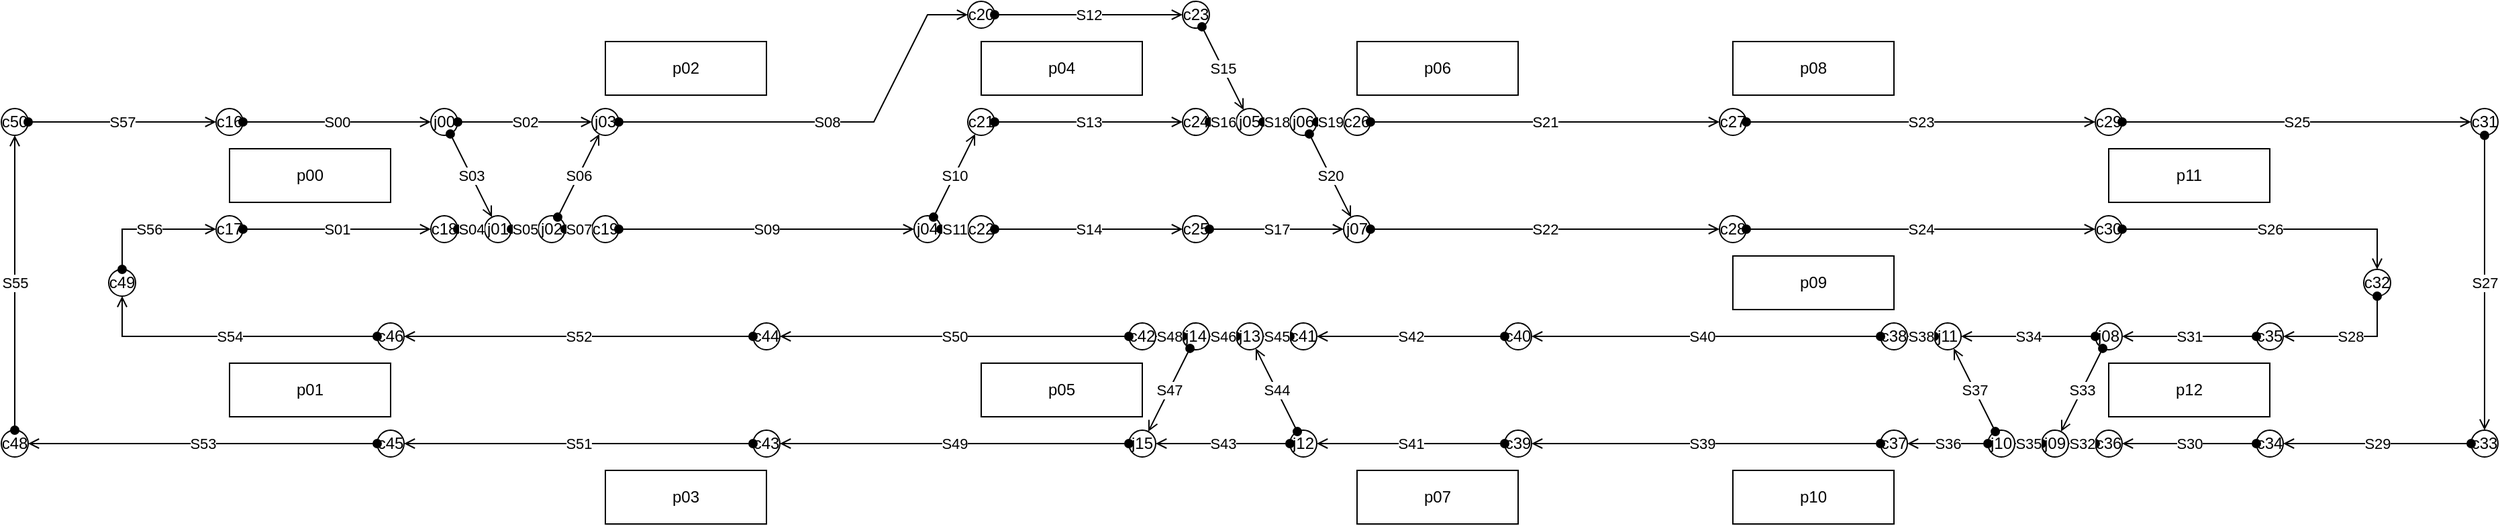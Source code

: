 <mxfile compressed="false" version="20.8.16" type="device">
  <diagram name="v3" id="9n7vPRytGBd8-qQ8bjde">
    <mxGraphModel dx="992" dy="543" grid="1" gridSize="10" guides="1" tooltips="1" connect="1" arrows="1" fold="1" page="1" pageScale="1" pageWidth="827" pageHeight="1169" math="0" shadow="0">
      <root>
        <mxCell id="AcLKcFcPObNCE5Jz1mWQ-0" />
        <mxCell id="AcLKcFcPObNCE5Jz1mWQ-1" parent="AcLKcFcPObNCE5Jz1mWQ-0" />
        <object label="%id%" placeholders="1" type="platform" id="p00">
          <mxCell style="rounded=0;whiteSpace=wrap;html=1;" parent="AcLKcFcPObNCE5Jz1mWQ-1" vertex="1">
            <mxGeometry x="240" y="260" width="120" height="40" as="geometry" />
          </mxCell>
        </object>
        <object label="%id%" placeholders="1" type="platform" id="p01">
          <mxCell style="rounded=0;whiteSpace=wrap;html=1;" parent="AcLKcFcPObNCE5Jz1mWQ-1" vertex="1">
            <mxGeometry x="240" y="420" width="120" height="40" as="geometry" />
          </mxCell>
        </object>
        <object label="%id%" placeholders="1" type="platform" id="p02">
          <mxCell style="rounded=0;whiteSpace=wrap;html=1;" parent="AcLKcFcPObNCE5Jz1mWQ-1" vertex="1">
            <mxGeometry x="520" y="180" width="120" height="40" as="geometry" />
          </mxCell>
        </object>
        <object label="%id%" placeholders="1" type="platform" id="p04">
          <mxCell style="rounded=0;whiteSpace=wrap;html=1;" parent="AcLKcFcPObNCE5Jz1mWQ-1" vertex="1">
            <mxGeometry x="800" y="180" width="120" height="40" as="geometry" />
          </mxCell>
        </object>
        <object label="%id%" placeholders="1" type="platform" id="p06">
          <mxCell style="rounded=0;whiteSpace=wrap;html=1;" parent="AcLKcFcPObNCE5Jz1mWQ-1" vertex="1">
            <mxGeometry x="1080" y="180" width="120" height="40" as="geometry" />
          </mxCell>
        </object>
        <object label="%id%" placeholders="1" type="platform" id="p08">
          <mxCell style="rounded=0;whiteSpace=wrap;html=1;" parent="AcLKcFcPObNCE5Jz1mWQ-1" vertex="1">
            <mxGeometry x="1360" y="180" width="120" height="40" as="geometry" />
          </mxCell>
        </object>
        <object label="%id%" placeholders="1" type="platform" id="p11">
          <mxCell style="rounded=0;whiteSpace=wrap;html=1;" parent="AcLKcFcPObNCE5Jz1mWQ-1" vertex="1">
            <mxGeometry x="1640" y="260" width="120" height="40" as="geometry" />
          </mxCell>
        </object>
        <object label="%id%" placeholders="1" type="platform" id="p12">
          <mxCell style="rounded=0;whiteSpace=wrap;html=1;" parent="AcLKcFcPObNCE5Jz1mWQ-1" vertex="1">
            <mxGeometry x="1640" y="420" width="120" height="40" as="geometry" />
          </mxCell>
        </object>
        <object label="%id%" placeholders="1" type="platform" id="p09">
          <mxCell style="rounded=0;whiteSpace=wrap;html=1;" parent="AcLKcFcPObNCE5Jz1mWQ-1" vertex="1">
            <mxGeometry x="1360" y="340" width="120" height="40" as="geometry" />
          </mxCell>
        </object>
        <object label="%id%" placeholders="1" type="platform" id="p10">
          <mxCell style="rounded=0;whiteSpace=wrap;html=1;" parent="AcLKcFcPObNCE5Jz1mWQ-1" vertex="1">
            <mxGeometry x="1360" y="500" width="120" height="40" as="geometry" />
          </mxCell>
        </object>
        <object label="%id%" placeholders="1" type="platform" id="p07">
          <mxCell style="rounded=0;whiteSpace=wrap;html=1;" parent="AcLKcFcPObNCE5Jz1mWQ-1" vertex="1">
            <mxGeometry x="1080" y="500" width="120" height="40" as="geometry" />
          </mxCell>
        </object>
        <object label="%id%" placeholders="1" type="platform" id="p03">
          <mxCell style="rounded=0;whiteSpace=wrap;html=1;" parent="AcLKcFcPObNCE5Jz1mWQ-1" vertex="1">
            <mxGeometry x="520" y="500" width="120" height="40" as="geometry" />
          </mxCell>
        </object>
        <object label="%id%" placeholders="1" type="platform" id="p05">
          <mxCell style="rounded=0;whiteSpace=wrap;html=1;" parent="AcLKcFcPObNCE5Jz1mWQ-1" vertex="1">
            <mxGeometry x="800" y="420" width="120" height="40" as="geometry" />
          </mxCell>
        </object>
        <object label="%id%" placeholders="1" type="junction" id="j00">
          <mxCell style="ellipse;whiteSpace=wrap;html=1;aspect=fixed;perimeter=ellipsePerimeter;" parent="AcLKcFcPObNCE5Jz1mWQ-1" vertex="1">
            <mxGeometry x="390" y="230" width="20" height="20" as="geometry" />
          </mxCell>
        </object>
        <object label="%id%" placeholders="1" type="junction" id="j01">
          <mxCell style="ellipse;whiteSpace=wrap;html=1;aspect=fixed;" parent="AcLKcFcPObNCE5Jz1mWQ-1" vertex="1">
            <mxGeometry x="430" y="310" width="20" height="20" as="geometry" />
          </mxCell>
        </object>
        <object label="%id%" placeholders="1" type="junction" id="j02">
          <mxCell style="ellipse;whiteSpace=wrap;html=1;aspect=fixed;" parent="AcLKcFcPObNCE5Jz1mWQ-1" vertex="1">
            <mxGeometry x="470" y="310" width="20" height="20" as="geometry" />
          </mxCell>
        </object>
        <object label="%id%" placeholders="1" type="junction" id="j03">
          <mxCell style="ellipse;whiteSpace=wrap;html=1;aspect=fixed;" parent="AcLKcFcPObNCE5Jz1mWQ-1" vertex="1">
            <mxGeometry x="510" y="230" width="20" height="20" as="geometry" />
          </mxCell>
        </object>
        <object label="%id%" placeholders="1" type="junction" id="j14">
          <mxCell style="ellipse;whiteSpace=wrap;html=1;aspect=fixed;" parent="AcLKcFcPObNCE5Jz1mWQ-1" vertex="1">
            <mxGeometry x="950" y="390" width="20" height="20" as="geometry" />
          </mxCell>
        </object>
        <object label="%id%" placeholders="1" type="junction" id="j13">
          <mxCell style="ellipse;whiteSpace=wrap;html=1;aspect=fixed;" parent="AcLKcFcPObNCE5Jz1mWQ-1" vertex="1">
            <mxGeometry x="990" y="390" width="20" height="20" as="geometry" />
          </mxCell>
        </object>
        <object label="%id%" placeholders="1" type="junction" id="j15">
          <mxCell style="ellipse;whiteSpace=wrap;html=1;aspect=fixed;" parent="AcLKcFcPObNCE5Jz1mWQ-1" vertex="1">
            <mxGeometry x="910" y="470" width="20" height="20" as="geometry" />
          </mxCell>
        </object>
        <object label="%id%" placeholders="1" type="junction" id="j12">
          <mxCell style="ellipse;whiteSpace=wrap;html=1;aspect=fixed;" parent="AcLKcFcPObNCE5Jz1mWQ-1" vertex="1">
            <mxGeometry x="1030" y="470" width="20" height="20" as="geometry" />
          </mxCell>
        </object>
        <object label="%id%" placeholders="1" type="junction" id="j04">
          <mxCell style="ellipse;whiteSpace=wrap;html=1;aspect=fixed;" parent="AcLKcFcPObNCE5Jz1mWQ-1" vertex="1">
            <mxGeometry x="750" y="310" width="20" height="20" as="geometry" />
          </mxCell>
        </object>
        <object label="%id%" placeholders="1" type="junction" id="j05">
          <mxCell style="ellipse;whiteSpace=wrap;html=1;aspect=fixed;" parent="AcLKcFcPObNCE5Jz1mWQ-1" vertex="1">
            <mxGeometry x="990" y="230" width="20" height="20" as="geometry" />
          </mxCell>
        </object>
        <object label="%id%" placeholders="1" type="junction" id="j06">
          <mxCell style="ellipse;whiteSpace=wrap;html=1;aspect=fixed;" parent="AcLKcFcPObNCE5Jz1mWQ-1" vertex="1">
            <mxGeometry x="1030" y="230" width="20" height="20" as="geometry" />
          </mxCell>
        </object>
        <object label="%id%" placeholders="1" type="junction" id="j07">
          <mxCell style="ellipse;whiteSpace=wrap;html=1;aspect=fixed;" parent="AcLKcFcPObNCE5Jz1mWQ-1" vertex="1">
            <mxGeometry x="1070" y="310" width="20" height="20" as="geometry" />
          </mxCell>
        </object>
        <object label="%id%" placeholders="1" type="junction" id="j11">
          <mxCell style="ellipse;whiteSpace=wrap;html=1;aspect=fixed;" parent="AcLKcFcPObNCE5Jz1mWQ-1" vertex="1">
            <mxGeometry x="1510" y="390" width="20" height="20" as="geometry" />
          </mxCell>
        </object>
        <object label="%id%" placeholders="1" type="junction" id="j10">
          <mxCell style="ellipse;whiteSpace=wrap;html=1;aspect=fixed;" parent="AcLKcFcPObNCE5Jz1mWQ-1" vertex="1">
            <mxGeometry x="1550" y="470" width="20" height="20" as="geometry" />
          </mxCell>
        </object>
        <object label="%id%" placeholders="1" type="junction" id="j09">
          <mxCell style="ellipse;whiteSpace=wrap;html=1;aspect=fixed;" parent="AcLKcFcPObNCE5Jz1mWQ-1" vertex="1">
            <mxGeometry x="1590" y="470" width="20" height="20" as="geometry" />
          </mxCell>
        </object>
        <object label="%id%" placeholders="1" type="junction" id="j08">
          <mxCell style="ellipse;whiteSpace=wrap;html=1;aspect=fixed;" parent="AcLKcFcPObNCE5Jz1mWQ-1" vertex="1">
            <mxGeometry x="1630" y="390" width="20" height="20" as="geometry" />
          </mxCell>
        </object>
        <object label="%id%" placeholders="1" type="junction" id="c17">
          <mxCell style="ellipse;whiteSpace=wrap;html=1;aspect=fixed;perimeter=ellipsePerimeter;" vertex="1" parent="AcLKcFcPObNCE5Jz1mWQ-1">
            <mxGeometry x="230" y="310" width="20" height="20" as="geometry" />
          </mxCell>
        </object>
        <object label="%id%" placeholders="1" type="junction" id="c16">
          <mxCell style="ellipse;whiteSpace=wrap;html=1;aspect=fixed;perimeter=ellipsePerimeter;" vertex="1" parent="AcLKcFcPObNCE5Jz1mWQ-1">
            <mxGeometry x="230" y="230" width="20" height="20" as="geometry" />
          </mxCell>
        </object>
        <object label="%id%" placeholders="1" type="junction" id="c46">
          <mxCell style="ellipse;whiteSpace=wrap;html=1;aspect=fixed;perimeter=ellipsePerimeter;" vertex="1" parent="AcLKcFcPObNCE5Jz1mWQ-1">
            <mxGeometry x="350" y="390" width="20" height="20" as="geometry" />
          </mxCell>
        </object>
        <object label="%id%" placeholders="1" type="junction" id="c45">
          <mxCell style="ellipse;whiteSpace=wrap;html=1;aspect=fixed;perimeter=ellipsePerimeter;" vertex="1" parent="AcLKcFcPObNCE5Jz1mWQ-1">
            <mxGeometry x="350" y="470" width="20" height="20" as="geometry" />
          </mxCell>
        </object>
        <object label="%id%" placeholders="1" type="junction" id="c43">
          <mxCell style="ellipse;whiteSpace=wrap;html=1;aspect=fixed;perimeter=ellipsePerimeter;" vertex="1" parent="AcLKcFcPObNCE5Jz1mWQ-1">
            <mxGeometry x="630" y="470" width="20" height="20" as="geometry" />
          </mxCell>
        </object>
        <object label="%id%" placeholders="1" type="junction" id="c44">
          <mxCell style="ellipse;whiteSpace=wrap;html=1;aspect=fixed;perimeter=ellipsePerimeter;" vertex="1" parent="AcLKcFcPObNCE5Jz1mWQ-1">
            <mxGeometry x="630" y="390" width="20" height="20" as="geometry" />
          </mxCell>
        </object>
        <object label="%id%" placeholders="1" type="junction" id="c42">
          <mxCell style="ellipse;whiteSpace=wrap;html=1;aspect=fixed;perimeter=ellipsePerimeter;" vertex="1" parent="AcLKcFcPObNCE5Jz1mWQ-1">
            <mxGeometry x="910" y="390" width="20" height="20" as="geometry" />
          </mxCell>
        </object>
        <object label="%id%" placeholders="1" type="junction" id="c39">
          <mxCell style="ellipse;whiteSpace=wrap;html=1;aspect=fixed;perimeter=ellipsePerimeter;" vertex="1" parent="AcLKcFcPObNCE5Jz1mWQ-1">
            <mxGeometry x="1190" y="470" width="20" height="20" as="geometry" />
          </mxCell>
        </object>
        <object label="%id%" placeholders="1" type="junction" id="c40">
          <mxCell style="ellipse;whiteSpace=wrap;html=1;aspect=fixed;perimeter=ellipsePerimeter;" vertex="1" parent="AcLKcFcPObNCE5Jz1mWQ-1">
            <mxGeometry x="1190" y="390" width="20" height="20" as="geometry" />
          </mxCell>
        </object>
        <object label="%id%" placeholders="1" type="junction" id="c27">
          <mxCell style="ellipse;whiteSpace=wrap;html=1;aspect=fixed;perimeter=ellipsePerimeter;" vertex="1" parent="AcLKcFcPObNCE5Jz1mWQ-1">
            <mxGeometry x="1350" y="230" width="20" height="20" as="geometry" />
          </mxCell>
        </object>
        <object label="%id%" placeholders="1" type="junction" id="c28">
          <mxCell style="ellipse;whiteSpace=wrap;html=1;aspect=fixed;perimeter=ellipsePerimeter;" vertex="1" parent="AcLKcFcPObNCE5Jz1mWQ-1">
            <mxGeometry x="1350" y="310" width="20" height="20" as="geometry" />
          </mxCell>
        </object>
        <object label="%id%" placeholders="1" type="junction" id="c29">
          <mxCell style="ellipse;whiteSpace=wrap;html=1;aspect=fixed;perimeter=ellipsePerimeter;" vertex="1" parent="AcLKcFcPObNCE5Jz1mWQ-1">
            <mxGeometry x="1630" y="230" width="20" height="20" as="geometry" />
          </mxCell>
        </object>
        <object label="%id%" placeholders="1" type="junction" id="c30">
          <mxCell style="ellipse;whiteSpace=wrap;html=1;aspect=fixed;perimeter=ellipsePerimeter;" vertex="1" parent="AcLKcFcPObNCE5Jz1mWQ-1">
            <mxGeometry x="1630" y="310" width="20" height="20" as="geometry" />
          </mxCell>
        </object>
        <object label="%id%" placeholders="1" type="junction" id="c35">
          <mxCell style="ellipse;whiteSpace=wrap;html=1;aspect=fixed;perimeter=ellipsePerimeter;" vertex="1" parent="AcLKcFcPObNCE5Jz1mWQ-1">
            <mxGeometry x="1750" y="390" width="20" height="20" as="geometry" />
          </mxCell>
        </object>
        <object label="%id%" placeholders="1" type="junction" id="c34">
          <mxCell style="ellipse;whiteSpace=wrap;html=1;aspect=fixed;perimeter=ellipsePerimeter;" vertex="1" parent="AcLKcFcPObNCE5Jz1mWQ-1">
            <mxGeometry x="1750" y="470" width="20" height="20" as="geometry" />
          </mxCell>
        </object>
        <object label="%id%" placeholders="1" type="junction" id="c36">
          <mxCell style="ellipse;whiteSpace=wrap;html=1;aspect=fixed;perimeter=ellipsePerimeter;" vertex="1" parent="AcLKcFcPObNCE5Jz1mWQ-1">
            <mxGeometry x="1630" y="470" width="20" height="20" as="geometry" />
          </mxCell>
        </object>
        <object label="%id%" placeholders="1" type="junction" id="c38">
          <mxCell style="ellipse;whiteSpace=wrap;html=1;aspect=fixed;perimeter=ellipsePerimeter;" vertex="1" parent="AcLKcFcPObNCE5Jz1mWQ-1">
            <mxGeometry x="1470" y="390" width="20" height="20" as="geometry" />
          </mxCell>
        </object>
        <object label="%id%" placeholders="1" type="junction" id="c37">
          <mxCell style="ellipse;whiteSpace=wrap;html=1;aspect=fixed;perimeter=ellipsePerimeter;" vertex="1" parent="AcLKcFcPObNCE5Jz1mWQ-1">
            <mxGeometry x="1470" y="470" width="20" height="20" as="geometry" />
          </mxCell>
        </object>
        <object label="%id%" placeholders="1" type="junction" id="c41">
          <mxCell style="ellipse;whiteSpace=wrap;html=1;aspect=fixed;perimeter=ellipsePerimeter;" vertex="1" parent="AcLKcFcPObNCE5Jz1mWQ-1">
            <mxGeometry x="1030" y="390" width="20" height="20" as="geometry" />
          </mxCell>
        </object>
        <object label="%id%" placeholders="1" type="junction" id="c18">
          <mxCell style="ellipse;whiteSpace=wrap;html=1;aspect=fixed;perimeter=ellipsePerimeter;" vertex="1" parent="AcLKcFcPObNCE5Jz1mWQ-1">
            <mxGeometry x="390" y="310" width="20" height="20" as="geometry" />
          </mxCell>
        </object>
        <object label="%id%" placeholders="1" type="junction" id="c19">
          <mxCell style="ellipse;whiteSpace=wrap;html=1;aspect=fixed;perimeter=ellipsePerimeter;" vertex="1" parent="AcLKcFcPObNCE5Jz1mWQ-1">
            <mxGeometry x="510" y="310" width="20" height="20" as="geometry" />
          </mxCell>
        </object>
        <object label="%id%" placeholders="1" type="junction" id="c21">
          <mxCell style="ellipse;whiteSpace=wrap;html=1;aspect=fixed;" vertex="1" parent="AcLKcFcPObNCE5Jz1mWQ-1">
            <mxGeometry x="790" y="230" width="20" height="20" as="geometry" />
          </mxCell>
        </object>
        <object label="%id%" placeholders="1" type="junction" id="c22">
          <mxCell style="ellipse;whiteSpace=wrap;html=1;aspect=fixed;" vertex="1" parent="AcLKcFcPObNCE5Jz1mWQ-1">
            <mxGeometry x="790" y="310" width="20" height="20" as="geometry" />
          </mxCell>
        </object>
        <object label="%id%" placeholders="1" type="junction" id="c20">
          <mxCell style="ellipse;whiteSpace=wrap;html=1;aspect=fixed;" vertex="1" parent="AcLKcFcPObNCE5Jz1mWQ-1">
            <mxGeometry x="790" y="150" width="20" height="20" as="geometry" />
          </mxCell>
        </object>
        <object label="%id%" placeholders="1" type="junction" id="c26">
          <mxCell style="ellipse;whiteSpace=wrap;html=1;aspect=fixed;" vertex="1" parent="AcLKcFcPObNCE5Jz1mWQ-1">
            <mxGeometry x="1070" y="230" width="20" height="20" as="geometry" />
          </mxCell>
        </object>
        <object label="%id%" placeholders="1" type="junction" id="c23">
          <mxCell style="ellipse;whiteSpace=wrap;html=1;aspect=fixed;" vertex="1" parent="AcLKcFcPObNCE5Jz1mWQ-1">
            <mxGeometry x="950" y="150" width="20" height="20" as="geometry" />
          </mxCell>
        </object>
        <object label="%id%" placeholders="1" type="junction" id="c24">
          <mxCell style="ellipse;whiteSpace=wrap;html=1;aspect=fixed;" vertex="1" parent="AcLKcFcPObNCE5Jz1mWQ-1">
            <mxGeometry x="950" y="230" width="20" height="20" as="geometry" />
          </mxCell>
        </object>
        <object label="%id%" placeholders="1" type="junction" id="c25">
          <mxCell style="ellipse;whiteSpace=wrap;html=1;aspect=fixed;" vertex="1" parent="AcLKcFcPObNCE5Jz1mWQ-1">
            <mxGeometry x="950" y="310" width="20" height="20" as="geometry" />
          </mxCell>
        </object>
        <object label="%id%" placeholders="1" type="junction" id="c31">
          <mxCell style="ellipse;whiteSpace=wrap;html=1;aspect=fixed;perimeter=ellipsePerimeter;" vertex="1" parent="AcLKcFcPObNCE5Jz1mWQ-1">
            <mxGeometry x="1910" y="230" width="20" height="20" as="geometry" />
          </mxCell>
        </object>
        <object label="%id%" placeholders="1" type="junction" id="c32">
          <mxCell style="ellipse;whiteSpace=wrap;html=1;aspect=fixed;perimeter=ellipsePerimeter;" vertex="1" parent="AcLKcFcPObNCE5Jz1mWQ-1">
            <mxGeometry x="1830" y="350" width="20" height="20" as="geometry" />
          </mxCell>
        </object>
        <object label="%id%" placeholders="1" type="junction" id="c33">
          <mxCell style="ellipse;whiteSpace=wrap;html=1;aspect=fixed;perimeter=ellipsePerimeter;" vertex="1" parent="AcLKcFcPObNCE5Jz1mWQ-1">
            <mxGeometry x="1910" y="470" width="20" height="20" as="geometry" />
          </mxCell>
        </object>
        <object label="%id%" placeholders="1" type="junction" id="c48">
          <mxCell style="ellipse;whiteSpace=wrap;html=1;aspect=fixed;perimeter=ellipsePerimeter;" vertex="1" parent="AcLKcFcPObNCE5Jz1mWQ-1">
            <mxGeometry x="70" y="470" width="20" height="20" as="geometry" />
          </mxCell>
        </object>
        <object label="%id%" placeholders="1" type="junction" id="c49">
          <mxCell style="ellipse;whiteSpace=wrap;html=1;aspect=fixed;perimeter=ellipsePerimeter;" vertex="1" parent="AcLKcFcPObNCE5Jz1mWQ-1">
            <mxGeometry x="150" y="350" width="20" height="20" as="geometry" />
          </mxCell>
        </object>
        <object label="%id%" placeholders="1" type="junction" id="c50">
          <mxCell style="ellipse;whiteSpace=wrap;html=1;aspect=fixed;perimeter=ellipsePerimeter;" vertex="1" parent="AcLKcFcPObNCE5Jz1mWQ-1">
            <mxGeometry x="70" y="230" width="20" height="20" as="geometry" />
          </mxCell>
        </object>
        <object label="%id%" placeholders="1" type="section" blockId="b00" id="S00">
          <mxCell style="endArrow=open;html=1;rounded=0;startArrow=oval;startFill=1;endFill=0;" parent="AcLKcFcPObNCE5Jz1mWQ-1" source="c16" target="j00" edge="1">
            <mxGeometry width="100" height="100" relative="1" as="geometry">
              <mxPoint x="400" y="238.62" as="sourcePoint" />
              <mxPoint x="440" y="318" as="targetPoint" />
              <mxPoint as="offset" />
            </mxGeometry>
          </mxCell>
        </object>
        <object label="%id%" placeholders="1" type="section" blockId="b02" id="S03">
          <mxCell style="endArrow=open;html=1;rounded=0;startArrow=oval;startFill=1;endFill=0;" parent="AcLKcFcPObNCE5Jz1mWQ-1" source="j00" target="j01" edge="1">
            <mxGeometry x="0.005" width="100" height="100" relative="1" as="geometry">
              <mxPoint x="480" y="318.62" as="sourcePoint" />
              <mxPoint x="520" y="238.62" as="targetPoint" />
              <mxPoint as="offset" />
            </mxGeometry>
          </mxCell>
        </object>
        <object label="%id%" placeholders="1" type="section" blockId="b01" id="S01">
          <mxCell style="endArrow=open;html=1;rounded=0;startArrow=oval;startFill=1;endFill=0;" parent="AcLKcFcPObNCE5Jz1mWQ-1" source="c17" target="c18" edge="1">
            <mxGeometry width="100" height="100" relative="1" as="geometry">
              <mxPoint x="440" y="230" as="sourcePoint" />
              <mxPoint x="520" y="238.62" as="targetPoint" />
            </mxGeometry>
          </mxCell>
        </object>
        <object label="%id%" placeholders="1" type="section" blockId="b02" id="S02">
          <mxCell style="endArrow=open;html=1;rounded=0;startArrow=oval;startFill=1;endFill=0;" parent="AcLKcFcPObNCE5Jz1mWQ-1" source="j00" target="j03" edge="1">
            <mxGeometry width="100" height="100" relative="1" as="geometry">
              <mxPoint x="440" y="318.62" as="sourcePoint" />
              <mxPoint x="480" y="318.62" as="targetPoint" />
            </mxGeometry>
          </mxCell>
        </object>
        <object label="%id%" placeholders="1" type="section" blockId="b02" id="S05">
          <mxCell style="endArrow=open;html=1;rounded=0;startArrow=oval;startFill=1;endFill=0;" parent="AcLKcFcPObNCE5Jz1mWQ-1" source="j01" target="j02" edge="1">
            <mxGeometry x="0.023" width="100" height="100" relative="1" as="geometry">
              <mxPoint x="520" y="240.0" as="sourcePoint" />
              <mxPoint x="700" y="350" as="targetPoint" />
              <Array as="points" />
              <mxPoint as="offset" />
            </mxGeometry>
          </mxCell>
        </object>
        <object label="%id%" placeholders="1" type="section" blockId="b02" id="S06">
          <mxCell style="endArrow=open;html=1;rounded=0;startArrow=oval;startFill=1;endFill=0;" parent="AcLKcFcPObNCE5Jz1mWQ-1" source="j02" target="j03" edge="1">
            <mxGeometry width="100" height="100" relative="1" as="geometry">
              <mxPoint x="510" y="300" as="sourcePoint" />
              <mxPoint x="530" y="270" as="targetPoint" />
            </mxGeometry>
          </mxCell>
        </object>
        <object label="%id%" placeholders="1" type="section" blockId="b02" id="S07">
          <mxCell style="endArrow=open;html=1;rounded=0;startArrow=oval;startFill=1;endFill=0;" parent="AcLKcFcPObNCE5Jz1mWQ-1" source="j02" target="c19" edge="1">
            <mxGeometry width="100" height="100" relative="1" as="geometry">
              <mxPoint x="545" y="340" as="sourcePoint" />
              <mxPoint x="615" y="340" as="targetPoint" />
            </mxGeometry>
          </mxCell>
        </object>
        <object label="%id%" placeholders="1" type="section" blockId="b32" id="S32">
          <mxCell style="endArrow=open;html=1;rounded=0;startArrow=oval;startFill=1;endFill=0;" parent="AcLKcFcPObNCE5Jz1mWQ-1" source="c36" target="j09" edge="1">
            <mxGeometry width="100" height="100" relative="1" as="geometry">
              <mxPoint x="1040.0" y="240.0" as="sourcePoint" />
              <mxPoint x="1600" y="480" as="targetPoint" />
            </mxGeometry>
          </mxCell>
        </object>
        <object label="%id%" placeholders="1" type="section" blockId="b32" id="S33">
          <mxCell style="endArrow=open;html=1;rounded=0;startArrow=oval;startFill=1;endFill=0;" parent="AcLKcFcPObNCE5Jz1mWQ-1" source="j08" target="j09" edge="1">
            <mxGeometry width="100" height="100" relative="1" as="geometry">
              <mxPoint x="1640" y="399.4" as="sourcePoint" />
              <mxPoint x="1600" y="479.4" as="targetPoint" />
            </mxGeometry>
          </mxCell>
        </object>
        <object label="%id%" placeholders="1" type="section" blockId="b32" id="S37">
          <mxCell style="endArrow=open;html=1;rounded=0;startArrow=oval;startFill=1;endFill=0;" parent="AcLKcFcPObNCE5Jz1mWQ-1" source="j10" target="j11" edge="1">
            <mxGeometry width="100" height="100" relative="1" as="geometry">
              <mxPoint x="1560" y="479.4" as="sourcePoint" />
              <mxPoint x="1520" y="399.4" as="targetPoint" />
            </mxGeometry>
          </mxCell>
        </object>
        <object label="%id%" placeholders="1" type="section" blockId="b32" id="S34">
          <mxCell style="endArrow=open;html=1;rounded=0;startArrow=oval;startFill=1;endFill=0;" parent="AcLKcFcPObNCE5Jz1mWQ-1" source="j08" target="j11" edge="1">
            <mxGeometry width="100" height="100" relative="1" as="geometry">
              <mxPoint x="1640" y="399.4" as="sourcePoint" />
              <mxPoint x="1520" y="399.4" as="targetPoint" />
            </mxGeometry>
          </mxCell>
        </object>
        <object label="%id%" placeholders="1" type="section" blockId="b32" id="S35">
          <mxCell style="endArrow=open;html=1;rounded=0;startArrow=oval;startFill=1;endFill=0;" parent="AcLKcFcPObNCE5Jz1mWQ-1" source="j09" target="j10" edge="1">
            <mxGeometry x="0.023" width="100" height="100" relative="1" as="geometry">
              <mxPoint x="1600" y="479.4" as="sourcePoint" />
              <mxPoint x="1560" y="479.4" as="targetPoint" />
              <mxPoint as="offset" />
            </mxGeometry>
          </mxCell>
        </object>
        <object label="%id%" placeholders="1" type="section" blockId="b43" id="S45">
          <mxCell style="endArrow=open;html=1;rounded=0;startArrow=oval;startFill=1;endFill=0;" parent="AcLKcFcPObNCE5Jz1mWQ-1" source="c41" target="j13" edge="1">
            <mxGeometry width="100" height="100" relative="1" as="geometry">
              <mxPoint x="1510" y="380" as="sourcePoint" />
              <mxPoint x="1000" y="400" as="targetPoint" />
            </mxGeometry>
          </mxCell>
        </object>
        <object label="%id%" placeholders="1" type="section" blockId="b41" id="S41">
          <mxCell style="endArrow=open;html=1;rounded=0;startArrow=oval;startFill=1;endFill=0;" parent="AcLKcFcPObNCE5Jz1mWQ-1" source="c39" target="j12" edge="1">
            <mxGeometry width="100" height="100" relative="1" as="geometry">
              <mxPoint x="1200" y="450" as="sourcePoint" />
              <mxPoint x="1040" y="480" as="targetPoint" />
            </mxGeometry>
          </mxCell>
        </object>
        <object label="%id%" placeholders="1" type="section" blockId="b43" id="S47">
          <mxCell style="endArrow=open;html=1;rounded=0;startArrow=oval;startFill=1;endFill=0;" parent="AcLKcFcPObNCE5Jz1mWQ-1" source="j14" target="j15" edge="1">
            <mxGeometry width="100" height="100" relative="1" as="geometry">
              <mxPoint x="960" y="400.0" as="sourcePoint" />
              <mxPoint x="920" y="480.0" as="targetPoint" />
            </mxGeometry>
          </mxCell>
        </object>
        <object label="%id%" placeholders="1" type="section" blockId="b43" id="S44">
          <mxCell style="endArrow=open;html=1;rounded=0;startArrow=oval;startFill=1;endFill=0;" parent="AcLKcFcPObNCE5Jz1mWQ-1" source="j12" target="j13" edge="1">
            <mxGeometry width="100" height="100" relative="1" as="geometry">
              <mxPoint x="1040" y="480.0" as="sourcePoint" />
              <mxPoint x="1000" y="400.0" as="targetPoint" />
            </mxGeometry>
          </mxCell>
        </object>
        <object label="%id%" placeholders="1" type="section" blockId="b43" id="S46">
          <mxCell style="endArrow=open;html=1;rounded=0;startArrow=oval;startFill=1;endFill=0;" parent="AcLKcFcPObNCE5Jz1mWQ-1" source="j13" target="j14" edge="1">
            <mxGeometry width="100" height="100" relative="1" as="geometry">
              <mxPoint x="1000" y="400" as="sourcePoint" />
              <mxPoint x="960" y="400" as="targetPoint" />
            </mxGeometry>
          </mxCell>
        </object>
        <object label="%id%" placeholders="1" type="section" blockId="b43" id="S43">
          <mxCell style="endArrow=open;html=1;rounded=0;startArrow=oval;startFill=1;endFill=0;" parent="AcLKcFcPObNCE5Jz1mWQ-1" source="j12" target="j15" edge="1">
            <mxGeometry width="100" height="100" relative="1" as="geometry">
              <mxPoint x="1040" y="480" as="sourcePoint" />
              <mxPoint x="920" y="480" as="targetPoint" />
            </mxGeometry>
          </mxCell>
        </object>
        <object label="%id%" placeholders="1" type="section" blockId="b02" id="S04">
          <mxCell style="rounded=0;orthogonalLoop=1;jettySize=auto;html=1;startArrow=oval;startFill=1;endArrow=open;endFill=0;" parent="AcLKcFcPObNCE5Jz1mWQ-1" source="c18" target="j01" edge="1">
            <mxGeometry x="0.023" relative="1" as="geometry">
              <mxPoint x="500" y="280" as="sourcePoint" />
              <mxPoint x="440" y="350" as="targetPoint" />
              <mxPoint as="offset" />
            </mxGeometry>
          </mxCell>
        </object>
        <object label="%id%" placeholders="1" type="section" blockId="b08" id="S08">
          <mxCell style="endArrow=open;html=1;rounded=0;startArrow=oval;startFill=1;endFill=0;" edge="1" parent="AcLKcFcPObNCE5Jz1mWQ-1" source="j03" target="c20">
            <mxGeometry width="100" height="100" relative="1" as="geometry">
              <mxPoint x="494.472" y="321.056" as="sourcePoint" />
              <mxPoint x="525.528" y="258.944" as="targetPoint" />
              <Array as="points">
                <mxPoint x="720" y="240" />
                <mxPoint x="760" y="160" />
              </Array>
            </mxGeometry>
          </mxCell>
        </object>
        <object label="%id%" placeholders="1" type="section" blockId="b09" id="S09">
          <mxCell style="endArrow=open;html=1;rounded=0;startArrow=oval;startFill=1;endFill=0;" edge="1" parent="AcLKcFcPObNCE5Jz1mWQ-1" source="c19" target="j04">
            <mxGeometry width="100" height="100" relative="1" as="geometry">
              <mxPoint x="504.472" y="331.056" as="sourcePoint" />
              <mxPoint x="535.528" y="268.944" as="targetPoint" />
            </mxGeometry>
          </mxCell>
        </object>
        <object label="%id%" placeholders="1" type="section" blockId="b09" id="S10">
          <mxCell style="endArrow=open;html=1;rounded=0;startArrow=oval;startFill=1;endFill=0;" edge="1" parent="AcLKcFcPObNCE5Jz1mWQ-1" source="j04" target="c21">
            <mxGeometry width="100" height="100" relative="1" as="geometry">
              <mxPoint x="514.472" y="341.056" as="sourcePoint" />
              <mxPoint x="545.528" y="278.944" as="targetPoint" />
            </mxGeometry>
          </mxCell>
        </object>
        <object label="%id%" placeholders="1" type="section" blockId="b09" id="S11">
          <mxCell style="endArrow=open;html=1;rounded=0;startArrow=oval;startFill=1;endFill=0;" edge="1" parent="AcLKcFcPObNCE5Jz1mWQ-1" source="j04" target="c22">
            <mxGeometry width="100" height="100" relative="1" as="geometry">
              <mxPoint x="524.472" y="351.056" as="sourcePoint" />
              <mxPoint x="555.528" y="288.944" as="targetPoint" />
            </mxGeometry>
          </mxCell>
        </object>
        <object label="%id%" placeholders="1" type="section" blockId="b12" id="S12">
          <mxCell style="endArrow=open;html=1;rounded=0;startArrow=oval;startFill=1;endFill=0;" edge="1" parent="AcLKcFcPObNCE5Jz1mWQ-1" source="c20" target="c23">
            <mxGeometry width="100" height="100" relative="1" as="geometry">
              <mxPoint x="850" y="270" as="sourcePoint" />
              <mxPoint x="910" y="160" as="targetPoint" />
            </mxGeometry>
          </mxCell>
        </object>
        <object label="%id%" placeholders="1" type="section" blockId="b13" id="S13">
          <mxCell style="endArrow=open;html=1;rounded=0;startArrow=oval;startFill=1;endFill=0;" edge="1" parent="AcLKcFcPObNCE5Jz1mWQ-1" source="c21" target="c24">
            <mxGeometry width="100" height="100" relative="1" as="geometry">
              <mxPoint x="820" y="170" as="sourcePoint" />
              <mxPoint x="960" y="170" as="targetPoint" />
            </mxGeometry>
          </mxCell>
        </object>
        <object label="%id%" placeholders="1" type="section" blockId="b14" id="S14">
          <mxCell style="endArrow=open;html=1;rounded=0;startArrow=oval;startFill=1;endFill=0;" edge="1" parent="AcLKcFcPObNCE5Jz1mWQ-1" source="c22" target="c25">
            <mxGeometry width="100" height="100" relative="1" as="geometry">
              <mxPoint x="830" y="180" as="sourcePoint" />
              <mxPoint x="970" y="180" as="targetPoint" />
            </mxGeometry>
          </mxCell>
        </object>
        <object label="%id%" placeholders="1" type="section" blockId="b15" id="S15">
          <mxCell style="endArrow=open;html=1;rounded=0;startArrow=oval;startFill=1;endFill=0;" edge="1" parent="AcLKcFcPObNCE5Jz1mWQ-1" source="c23" target="j05">
            <mxGeometry width="100" height="100" relative="1" as="geometry">
              <mxPoint x="840" y="190" as="sourcePoint" />
              <mxPoint x="980" y="190" as="targetPoint" />
            </mxGeometry>
          </mxCell>
        </object>
        <object label="%id%" placeholders="1" type="section" blockId="b15" id="S16">
          <mxCell style="endArrow=open;html=1;rounded=0;startArrow=oval;startFill=1;endFill=0;" edge="1" parent="AcLKcFcPObNCE5Jz1mWQ-1" source="c24" target="j05">
            <mxGeometry width="100" height="100" relative="1" as="geometry">
              <mxPoint x="850" y="200" as="sourcePoint" />
              <mxPoint x="990" y="200" as="targetPoint" />
            </mxGeometry>
          </mxCell>
        </object>
        <object label="%id%" placeholders="1" type="section" blockId="b15" id="S17">
          <mxCell style="endArrow=open;html=1;rounded=0;startArrow=oval;startFill=1;endFill=0;" edge="1" parent="AcLKcFcPObNCE5Jz1mWQ-1" source="c25" target="j07">
            <mxGeometry width="100" height="100" relative="1" as="geometry">
              <mxPoint x="860" y="210" as="sourcePoint" />
              <mxPoint x="1000" y="210" as="targetPoint" />
            </mxGeometry>
          </mxCell>
        </object>
        <object label="%id%" placeholders="1" type="section" blockId="b15" id="S18">
          <mxCell style="endArrow=open;html=1;rounded=0;startArrow=oval;startFill=1;endFill=0;" edge="1" parent="AcLKcFcPObNCE5Jz1mWQ-1" source="j05" target="j06">
            <mxGeometry width="100" height="100" relative="1" as="geometry">
              <mxPoint x="870" y="220" as="sourcePoint" />
              <mxPoint x="1010" y="220" as="targetPoint" />
            </mxGeometry>
          </mxCell>
        </object>
        <object label="%id%" placeholders="1" type="section" blockId="b15" id="S19">
          <mxCell style="endArrow=open;html=1;rounded=0;startArrow=oval;startFill=1;endFill=0;" edge="1" parent="AcLKcFcPObNCE5Jz1mWQ-1" source="j06" target="c26">
            <mxGeometry width="100" height="100" relative="1" as="geometry">
              <mxPoint x="880" y="230" as="sourcePoint" />
              <mxPoint x="1020" y="230" as="targetPoint" />
            </mxGeometry>
          </mxCell>
        </object>
        <object label="%id%" placeholders="1" type="section" blockId="b15" id="S20">
          <mxCell style="endArrow=open;html=1;rounded=0;startArrow=oval;startFill=1;endFill=0;" edge="1" parent="AcLKcFcPObNCE5Jz1mWQ-1" source="j06" target="j07">
            <mxGeometry width="100" height="100" relative="1" as="geometry">
              <mxPoint x="890" y="240" as="sourcePoint" />
              <mxPoint x="1030" y="240" as="targetPoint" />
            </mxGeometry>
          </mxCell>
        </object>
        <object label="%id%" placeholders="1" type="section" blockId="b21" id="S21">
          <mxCell style="endArrow=open;html=1;rounded=0;startArrow=oval;startFill=1;endFill=0;" edge="1" parent="AcLKcFcPObNCE5Jz1mWQ-1" source="c26" target="c27">
            <mxGeometry width="100" height="100" relative="1" as="geometry">
              <mxPoint x="900" y="250" as="sourcePoint" />
              <mxPoint x="1220" y="270" as="targetPoint" />
            </mxGeometry>
          </mxCell>
        </object>
        <object label="%id%" placeholders="1" type="section" blockId="b22" id="S22">
          <mxCell style="endArrow=open;html=1;rounded=0;startArrow=oval;startFill=1;endFill=0;" edge="1" parent="AcLKcFcPObNCE5Jz1mWQ-1" source="j07" target="c28">
            <mxGeometry width="100" height="100" relative="1" as="geometry">
              <mxPoint x="1100" y="250" as="sourcePoint" />
              <mxPoint x="1360" y="250" as="targetPoint" />
            </mxGeometry>
          </mxCell>
        </object>
        <object label="%id%" placeholders="1" type="section" blockId="b23" id="S23">
          <mxCell style="endArrow=open;html=1;rounded=0;startArrow=oval;startFill=1;endFill=0;" edge="1" parent="AcLKcFcPObNCE5Jz1mWQ-1" source="c27" target="c29">
            <mxGeometry width="100" height="100" relative="1" as="geometry">
              <mxPoint x="1390" y="260" as="sourcePoint" />
              <mxPoint x="1650" y="260" as="targetPoint" />
            </mxGeometry>
          </mxCell>
        </object>
        <object label="%id%" placeholders="1" type="section" blockId="b24" id="S24">
          <mxCell style="endArrow=open;html=1;rounded=0;startArrow=oval;startFill=1;endFill=0;" edge="1" parent="AcLKcFcPObNCE5Jz1mWQ-1" source="c28" target="c30">
            <mxGeometry width="100" height="100" relative="1" as="geometry">
              <mxPoint x="1380" y="250" as="sourcePoint" />
              <mxPoint x="1640" y="250" as="targetPoint" />
            </mxGeometry>
          </mxCell>
        </object>
        <object label="%id%" placeholders="1" type="section" blockId="b25" id="S25">
          <mxCell style="endArrow=open;html=1;rounded=0;startArrow=oval;startFill=1;endFill=0;" edge="1" parent="AcLKcFcPObNCE5Jz1mWQ-1" source="c29" target="c31">
            <mxGeometry width="100" height="100" relative="1" as="geometry">
              <mxPoint x="1630" y="219.33" as="sourcePoint" />
              <mxPoint x="1890" y="219.33" as="targetPoint" />
            </mxGeometry>
          </mxCell>
        </object>
        <object label="%id%" placeholders="1" type="section" blockId="b26" id="S26">
          <mxCell style="endArrow=open;html=1;rounded=0;startArrow=oval;startFill=1;endFill=0;" edge="1" parent="AcLKcFcPObNCE5Jz1mWQ-1" source="c30" target="c32">
            <mxGeometry width="100" height="100" relative="1" as="geometry">
              <mxPoint x="1660" y="250" as="sourcePoint" />
              <mxPoint x="1920" y="250" as="targetPoint" />
              <Array as="points">
                <mxPoint x="1840" y="320" />
              </Array>
            </mxGeometry>
          </mxCell>
        </object>
        <object label="%id%" placeholders="1" type="section" blockId="b27" id="S27">
          <mxCell style="endArrow=open;html=1;rounded=0;startArrow=oval;startFill=1;endFill=0;" edge="1" parent="AcLKcFcPObNCE5Jz1mWQ-1" source="c31" target="c33">
            <mxGeometry width="100" height="100" relative="1" as="geometry">
              <mxPoint x="1670" y="260" as="sourcePoint" />
              <mxPoint x="1930" y="260" as="targetPoint" />
            </mxGeometry>
          </mxCell>
        </object>
        <object label="%id%" placeholders="1" type="section" blockId="b28" id="S28">
          <mxCell style="endArrow=open;html=1;rounded=0;startArrow=oval;startFill=1;endFill=0;" edge="1" parent="AcLKcFcPObNCE5Jz1mWQ-1" source="c32" target="c35">
            <mxGeometry width="100" height="100" relative="1" as="geometry">
              <mxPoint x="1680" y="270" as="sourcePoint" />
              <mxPoint x="1940" y="270" as="targetPoint" />
              <Array as="points">
                <mxPoint x="1840" y="400" />
              </Array>
            </mxGeometry>
          </mxCell>
        </object>
        <object label="%id%" placeholders="1" type="section" blockId="b29" id="S29">
          <mxCell style="endArrow=open;html=1;rounded=0;startArrow=oval;startFill=1;endFill=0;" edge="1" parent="AcLKcFcPObNCE5Jz1mWQ-1" source="c33" target="c34">
            <mxGeometry width="100" height="100" relative="1" as="geometry">
              <mxPoint x="1690" y="280" as="sourcePoint" />
              <mxPoint x="1950" y="280" as="targetPoint" />
            </mxGeometry>
          </mxCell>
        </object>
        <object label="%id%" placeholders="1" type="section" blockId="b30" id="S30">
          <mxCell style="endArrow=open;html=1;rounded=0;startArrow=oval;startFill=1;endFill=0;" edge="1" parent="AcLKcFcPObNCE5Jz1mWQ-1" source="c34" target="c36">
            <mxGeometry width="100" height="100" relative="1" as="geometry">
              <mxPoint x="1920" y="490" as="sourcePoint" />
              <mxPoint x="1780" y="490" as="targetPoint" />
            </mxGeometry>
          </mxCell>
        </object>
        <object label="%id%" placeholders="1" type="section" blockId="b31" id="S31">
          <mxCell style="endArrow=open;html=1;rounded=0;startArrow=oval;startFill=1;endFill=0;" edge="1" parent="AcLKcFcPObNCE5Jz1mWQ-1" source="c35" target="j08">
            <mxGeometry width="100" height="100" relative="1" as="geometry">
              <mxPoint x="1930" y="500" as="sourcePoint" />
              <mxPoint x="1790" y="500" as="targetPoint" />
            </mxGeometry>
          </mxCell>
        </object>
        <object label="%id%" placeholders="1" type="section" blockId="b32" id="S36">
          <mxCell style="endArrow=open;html=1;rounded=0;startArrow=oval;startFill=1;endFill=0;" edge="1" parent="AcLKcFcPObNCE5Jz1mWQ-1" source="j10" target="c37">
            <mxGeometry x="0.023" width="100" height="100" relative="1" as="geometry">
              <mxPoint x="1600" y="490" as="sourcePoint" />
              <mxPoint x="1580" y="490" as="targetPoint" />
              <mxPoint as="offset" />
            </mxGeometry>
          </mxCell>
        </object>
        <object label="%id%" placeholders="1" type="section" blockId="b32" id="S38">
          <mxCell style="endArrow=open;html=1;rounded=0;startArrow=oval;startFill=1;endFill=0;" edge="1" parent="AcLKcFcPObNCE5Jz1mWQ-1" source="j11" target="c38">
            <mxGeometry x="0.023" width="100" height="100" relative="1" as="geometry">
              <mxPoint x="1560" y="490" as="sourcePoint" />
              <mxPoint x="1500" y="490" as="targetPoint" />
              <mxPoint as="offset" />
            </mxGeometry>
          </mxCell>
        </object>
        <object label="%id%" placeholders="1" type="section" blockId="b39" id="S39">
          <mxCell style="endArrow=open;html=1;rounded=0;startArrow=oval;startFill=1;endFill=0;" edge="1" parent="AcLKcFcPObNCE5Jz1mWQ-1" source="c37" target="c39">
            <mxGeometry x="0.023" width="100" height="100" relative="1" as="geometry">
              <mxPoint x="1570" y="500" as="sourcePoint" />
              <mxPoint x="1207.407" y="470" as="targetPoint" />
              <mxPoint as="offset" />
            </mxGeometry>
          </mxCell>
        </object>
        <object label="%id%" placeholders="1" type="section" blockId="b40" id="S40">
          <mxCell style="endArrow=open;html=1;rounded=0;startArrow=oval;startFill=1;endFill=0;" edge="1" parent="AcLKcFcPObNCE5Jz1mWQ-1" source="c38" target="c40">
            <mxGeometry x="0.023" width="100" height="100" relative="1" as="geometry">
              <mxPoint x="1480" y="490" as="sourcePoint" />
              <mxPoint x="1220.0" y="490" as="targetPoint" />
              <mxPoint as="offset" />
            </mxGeometry>
          </mxCell>
        </object>
        <object label="%id%" placeholders="1" type="section" blockId="b42" id="S42">
          <mxCell style="endArrow=open;html=1;rounded=0;startArrow=oval;startFill=1;endFill=0;" edge="1" parent="AcLKcFcPObNCE5Jz1mWQ-1" source="c40" target="c41">
            <mxGeometry width="100" height="100" relative="1" as="geometry">
              <mxPoint x="1200" y="490" as="sourcePoint" />
              <mxPoint x="1060" y="490" as="targetPoint" />
            </mxGeometry>
          </mxCell>
        </object>
        <object label="%id%" placeholders="1" type="section" blockId="b43" id="S48">
          <mxCell style="endArrow=open;html=1;rounded=0;startArrow=oval;startFill=1;endFill=0;" edge="1" parent="AcLKcFcPObNCE5Jz1mWQ-1" source="j14" target="c42">
            <mxGeometry width="100" height="100" relative="1" as="geometry">
              <mxPoint x="1000.0" y="410" as="sourcePoint" />
              <mxPoint x="980" y="410" as="targetPoint" />
            </mxGeometry>
          </mxCell>
        </object>
        <object label="%id%" placeholders="1" type="section" blockId="b49" id="S49">
          <mxCell style="endArrow=open;html=1;rounded=0;startArrow=oval;startFill=1;endFill=0;" edge="1" parent="AcLKcFcPObNCE5Jz1mWQ-1" source="j15" target="c43">
            <mxGeometry width="100" height="100" relative="1" as="geometry">
              <mxPoint x="1010.0" y="420" as="sourcePoint" />
              <mxPoint x="990" y="420" as="targetPoint" />
            </mxGeometry>
          </mxCell>
        </object>
        <object label="%id%" placeholders="1" type="section" blockId="b50" id="S50">
          <mxCell style="endArrow=open;html=1;rounded=0;startArrow=oval;startFill=1;endFill=0;" edge="1" parent="AcLKcFcPObNCE5Jz1mWQ-1" source="c42" target="c44">
            <mxGeometry width="100" height="100" relative="1" as="geometry">
              <mxPoint x="920" y="490" as="sourcePoint" />
              <mxPoint x="660" y="490" as="targetPoint" />
            </mxGeometry>
          </mxCell>
        </object>
        <object label="%id%" placeholders="1" type="section" blockId="b51" id="S51">
          <mxCell style="endArrow=open;html=1;rounded=0;startArrow=oval;startFill=1;endFill=0;" edge="1" parent="AcLKcFcPObNCE5Jz1mWQ-1" source="c43" target="c45">
            <mxGeometry width="100" height="100" relative="1" as="geometry">
              <mxPoint x="930" y="500" as="sourcePoint" />
              <mxPoint x="670" y="500" as="targetPoint" />
            </mxGeometry>
          </mxCell>
        </object>
        <object label="%id%" placeholders="1" type="section" blockId="b52" id="S52">
          <mxCell style="endArrow=open;html=1;rounded=0;startArrow=oval;startFill=1;endFill=0;" edge="1" parent="AcLKcFcPObNCE5Jz1mWQ-1" source="c44" target="c46">
            <mxGeometry width="100" height="100" relative="1" as="geometry">
              <mxPoint x="640" y="490" as="sourcePoint" />
              <mxPoint x="380" y="490" as="targetPoint" />
            </mxGeometry>
          </mxCell>
        </object>
        <object label="%id%" placeholders="1" type="section" blockId="b53" id="S53">
          <mxCell style="endArrow=open;html=1;rounded=0;startArrow=oval;startFill=1;endFill=0;" edge="1" parent="AcLKcFcPObNCE5Jz1mWQ-1" source="c45" target="c48">
            <mxGeometry width="100" height="100" relative="1" as="geometry">
              <mxPoint x="340" y="510" as="sourcePoint" />
              <mxPoint x="80" y="510" as="targetPoint" />
            </mxGeometry>
          </mxCell>
        </object>
        <object label="%id%" placeholders="1" type="section" blockId="b54" id="S54">
          <mxCell style="endArrow=open;html=1;rounded=0;startArrow=oval;startFill=1;endFill=0;" edge="1" parent="AcLKcFcPObNCE5Jz1mWQ-1" source="c46" target="c49">
            <mxGeometry width="100" height="100" relative="1" as="geometry">
              <mxPoint x="360" y="490" as="sourcePoint" />
              <mxPoint x="100" y="490" as="targetPoint" />
              <Array as="points">
                <mxPoint x="160" y="400" />
              </Array>
            </mxGeometry>
          </mxCell>
        </object>
        <object label="%id%" placeholders="1" type="section" blockId="b55" id="S55">
          <mxCell style="endArrow=open;html=1;rounded=0;startArrow=oval;startFill=1;endFill=0;" edge="1" parent="AcLKcFcPObNCE5Jz1mWQ-1" source="c48" target="c50">
            <mxGeometry width="100" height="100" relative="1" as="geometry">
              <mxPoint x="370" y="500" as="sourcePoint" />
              <mxPoint x="110" y="500" as="targetPoint" />
            </mxGeometry>
          </mxCell>
        </object>
        <object label="%id%" placeholders="1" type="section" blockId="b56" id="S56">
          <mxCell style="endArrow=open;html=1;rounded=0;startArrow=oval;startFill=1;endFill=0;" edge="1" parent="AcLKcFcPObNCE5Jz1mWQ-1" source="c49" target="c17">
            <mxGeometry width="100" height="100" relative="1" as="geometry">
              <mxPoint x="380" y="510" as="sourcePoint" />
              <mxPoint x="120" y="510" as="targetPoint" />
              <Array as="points">
                <mxPoint x="160" y="320" />
              </Array>
            </mxGeometry>
          </mxCell>
        </object>
        <object label="%id%" placeholders="1" type="section" blockId="b57" id="S57">
          <mxCell style="endArrow=open;html=1;rounded=0;startArrow=oval;startFill=1;endFill=0;" edge="1" parent="AcLKcFcPObNCE5Jz1mWQ-1" source="c50" target="c16">
            <mxGeometry width="100" height="100" relative="1" as="geometry">
              <mxPoint x="390" y="520" as="sourcePoint" />
              <mxPoint x="130" y="520" as="targetPoint" />
            </mxGeometry>
          </mxCell>
        </object>
      </root>
    </mxGraphModel>
  </diagram>
</mxfile>
